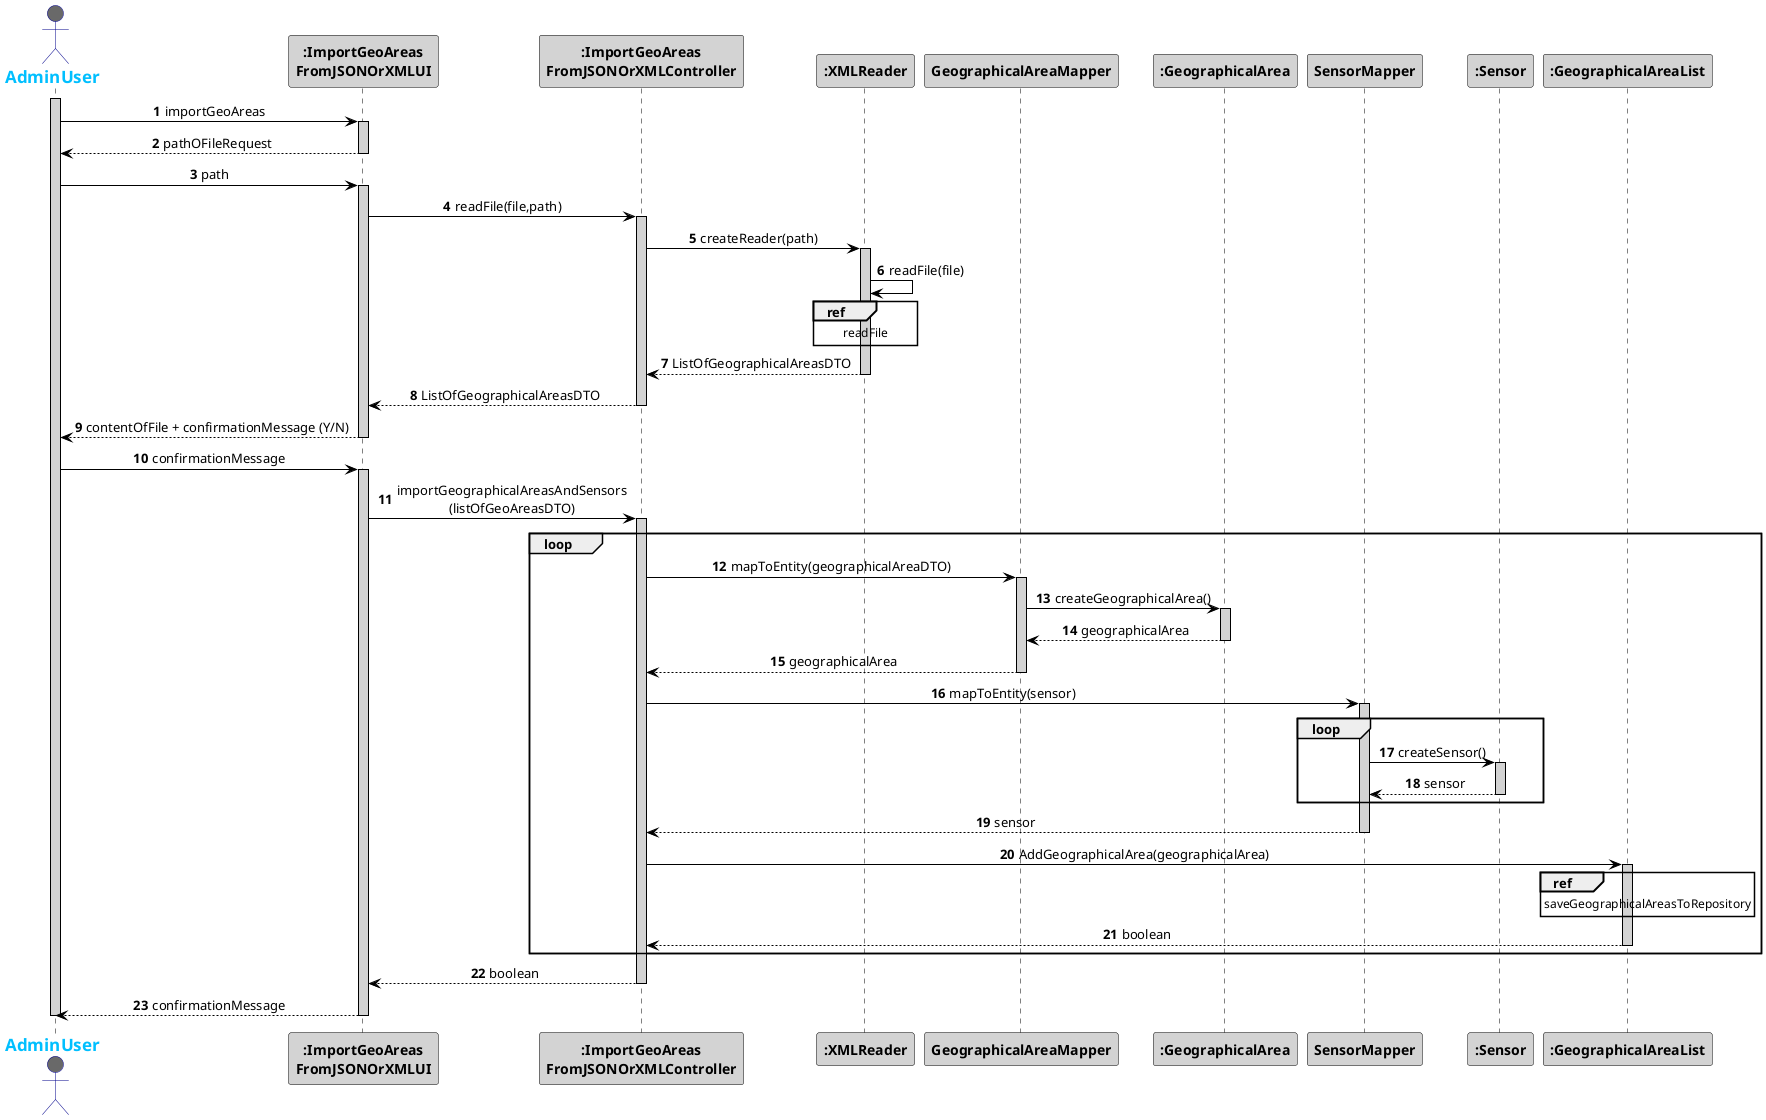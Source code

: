 @startuml
skinparam sequenceMessageAlign center
skinparam sequence {
	ArrowColor Black
	ActorBorderColor DarkBlue
	LifeLineBorderColor black
	LifeLineBackgroundColor LightGrey

	ParticipantBorderColor Black
	ParticipantBackgroundColor LightGrey
	ParticipantFontStyle Bold

	ActorBackgroundColor DimGrey
	ActorFontColor DeepSkyBlue
	ActorFontStyle Bold
	ActorFontSize 17
	ActorFontName Aapex
}
actor AdminUser
activate AdminUser
actor AdminUser
autonumber
AdminUser -> ":ImportGeoAreas\nFromJSONOrXMLUI": importGeoAreas
activate ":ImportGeoAreas\nFromJSONOrXMLUI"
AdminUser <-- ":ImportGeoAreas\nFromJSONOrXMLUI": pathOFileRequest
deactivate ":ImportGeoAreas\nFromJSONOrXMLUI"
AdminUser -> ":ImportGeoAreas\nFromJSONOrXMLUI": path
activate ":ImportGeoAreas\nFromJSONOrXMLUI"
":ImportGeoAreas\nFromJSONOrXMLUI" -> ":ImportGeoAreas\nFromJSONOrXMLController": readFile(file,path)
activate ":ImportGeoAreas\nFromJSONOrXMLController"
":ImportGeoAreas\nFromJSONOrXMLController" -> ":XMLReader": createReader(path)
activate ":XMLReader"
":XMLReader" -> ":XMLReader" : readFile(file)
ref over ":XMLReader"
readFile
end
":ImportGeoAreas\nFromJSONOrXMLController" <-- ":XMLReader" : ListOfGeographicalAreasDTO
deactivate ":XMLReader"
":ImportGeoAreas\nFromJSONOrXMLUI" <-- ":ImportGeoAreas\nFromJSONOrXMLController" : ListOfGeographicalAreasDTO
deactivate ":ImportGeoAreas\nFromJSONOrXMLController"
AdminUser <-- ":ImportGeoAreas\nFromJSONOrXMLUI": contentOfFile + confirmationMessage (Y/N)
deactivate ":ImportGeoAreas\nFromJSONOrXMLUI"
AdminUser -> ":ImportGeoAreas\nFromJSONOrXMLUI": confirmationMessage
activate ":ImportGeoAreas\nFromJSONOrXMLUI"
":ImportGeoAreas\nFromJSONOrXMLUI" -> ":ImportGeoAreas\nFromJSONOrXMLController": importGeographicalAreasAndSensors\n(listOfGeoAreasDTO)
activate ":ImportGeoAreas\nFromJSONOrXMLController"
loop
":ImportGeoAreas\nFromJSONOrXMLController" -> "GeographicalAreaMapper" : mapToEntity(geographicalAreaDTO)
activate "GeographicalAreaMapper"
"GeographicalAreaMapper" -> ":GeographicalArea" : createGeographicalArea()
activate ":GeographicalArea"
"GeographicalAreaMapper" <-- ":GeographicalArea" : geographicalArea
deactivate ":GeographicalArea"
":ImportGeoAreas\nFromJSONOrXMLController" <-- "GeographicalAreaMapper" : geographicalArea
deactivate "GeographicalAreaMapper"
":ImportGeoAreas\nFromJSONOrXMLController" -> "SensorMapper" : mapToEntity(sensor)
loop
activate "SensorMapper"
"SensorMapper" -> ":Sensor" : createSensor()
activate ":Sensor"
"SensorMapper" <-- ":Sensor" : sensor
deactivate ":Sensor"
end
":ImportGeoAreas\nFromJSONOrXMLController" <-- "SensorMapper" : sensor
 deactivate "SensorMapper"
":ImportGeoAreas\nFromJSONOrXMLController"  -> ":GeographicalAreaList" : AddGeographicalArea(geographicalArea)
activate ":GeographicalAreaList"
ref over ":GeographicalAreaList"
saveGeographicalAreasToRepository
end
":ImportGeoAreas\nFromJSONOrXMLController" <-- ":GeographicalAreaList" : boolean
deactivate ":GeographicalAreaList"
end
":ImportGeoAreas\nFromJSONOrXMLUI" <-- ":ImportGeoAreas\nFromJSONOrXMLController": boolean
deactivate ":ImportGeoAreas\nFromJSONOrXMLController"
AdminUser <-- ":ImportGeoAreas\nFromJSONOrXMLUI": confirmationMessage
deactivate ":ImportGeoAreas\nFromJSONOrXMLUI"
deactivate AdminUser

@enduml